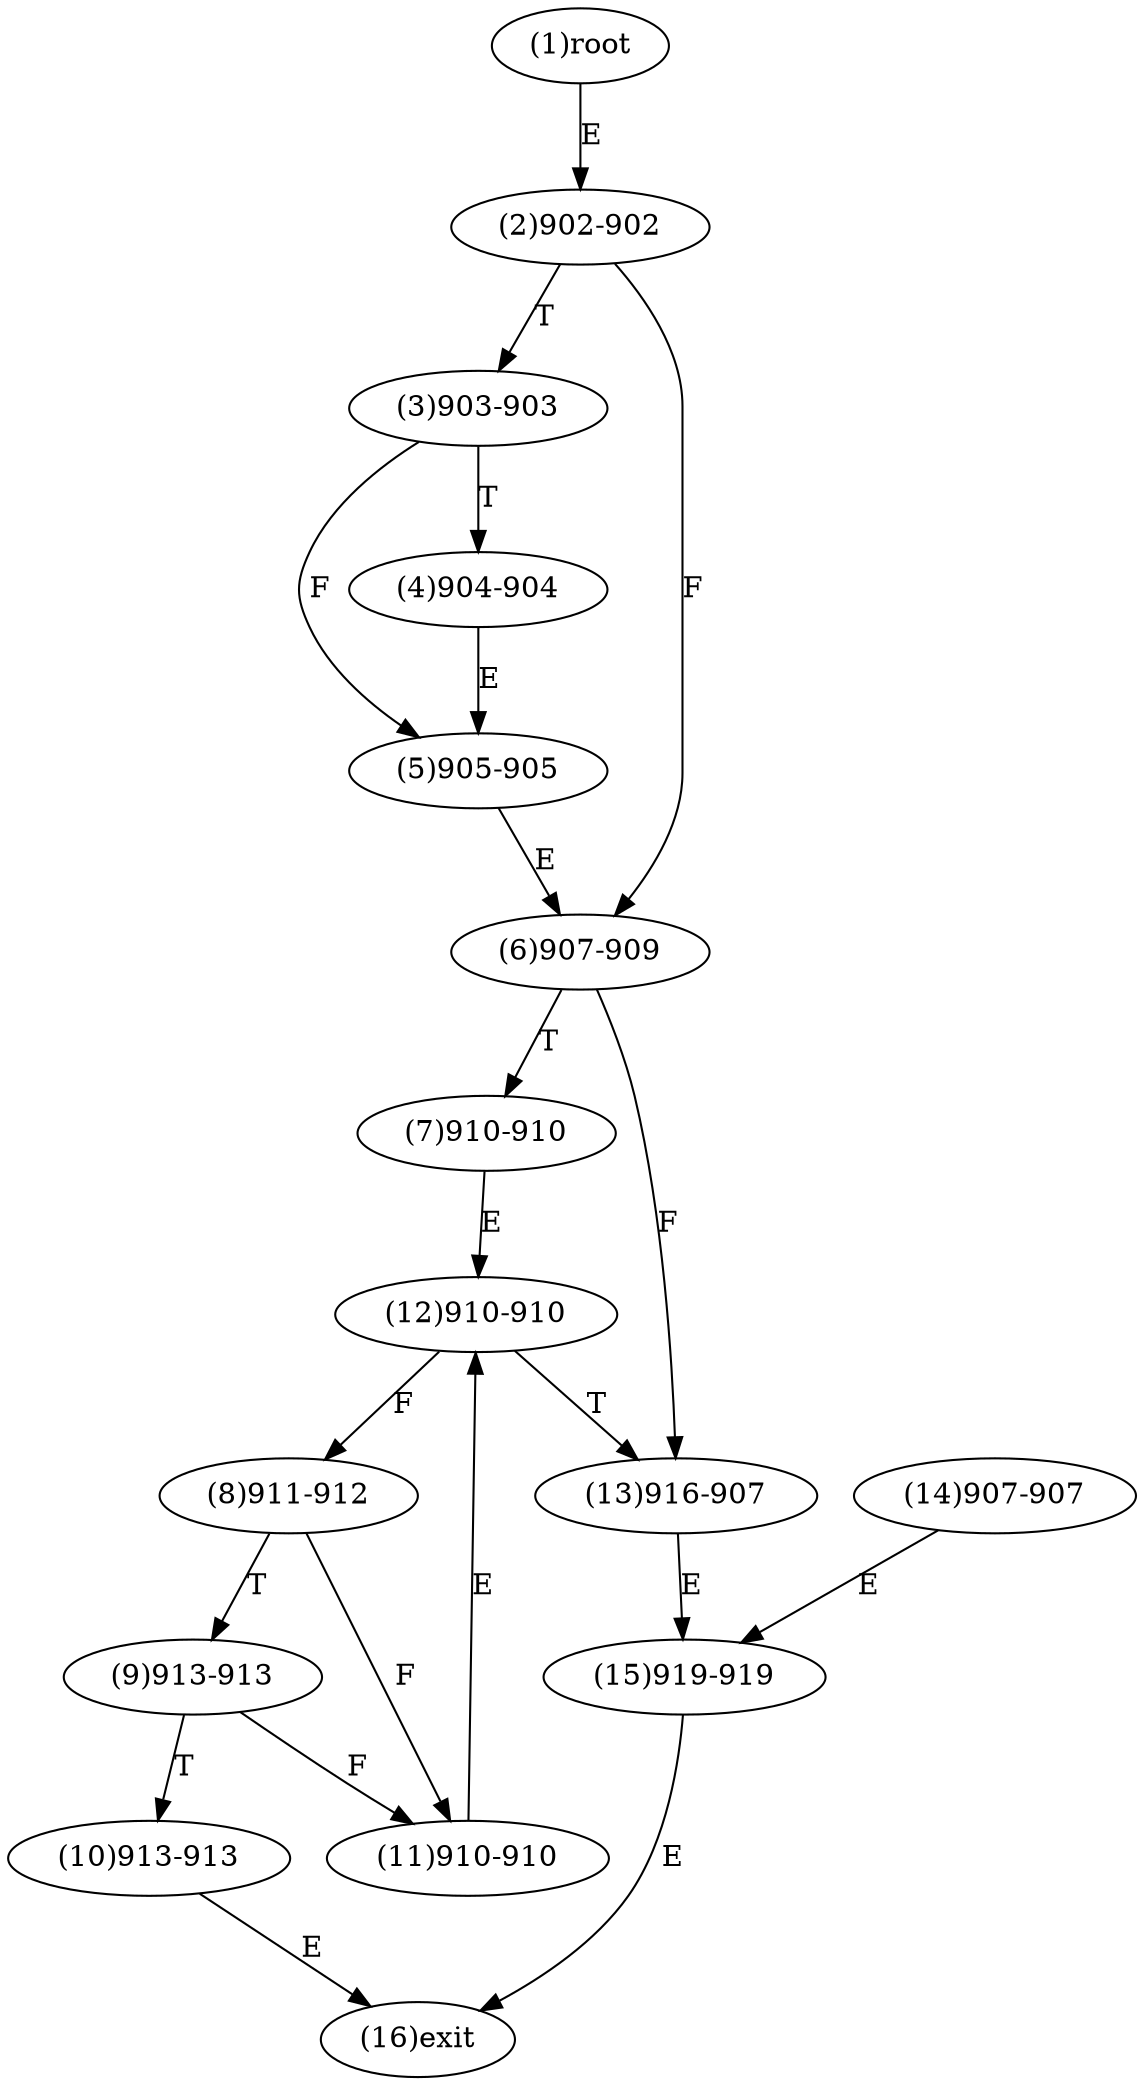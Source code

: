 digraph "" { 
1[ label="(1)root"];
2[ label="(2)902-902"];
3[ label="(3)903-903"];
4[ label="(4)904-904"];
5[ label="(5)905-905"];
6[ label="(6)907-909"];
7[ label="(7)910-910"];
8[ label="(8)911-912"];
9[ label="(9)913-913"];
10[ label="(10)913-913"];
11[ label="(11)910-910"];
12[ label="(12)910-910"];
13[ label="(13)916-907"];
14[ label="(14)907-907"];
15[ label="(15)919-919"];
16[ label="(16)exit"];
1->2[ label="E"];
2->6[ label="F"];
2->3[ label="T"];
3->5[ label="F"];
3->4[ label="T"];
4->5[ label="E"];
5->6[ label="E"];
6->13[ label="F"];
6->7[ label="T"];
7->12[ label="E"];
8->11[ label="F"];
8->9[ label="T"];
9->11[ label="F"];
9->10[ label="T"];
10->16[ label="E"];
11->12[ label="E"];
12->8[ label="F"];
12->13[ label="T"];
13->15[ label="E"];
14->15[ label="E"];
15->16[ label="E"];
}